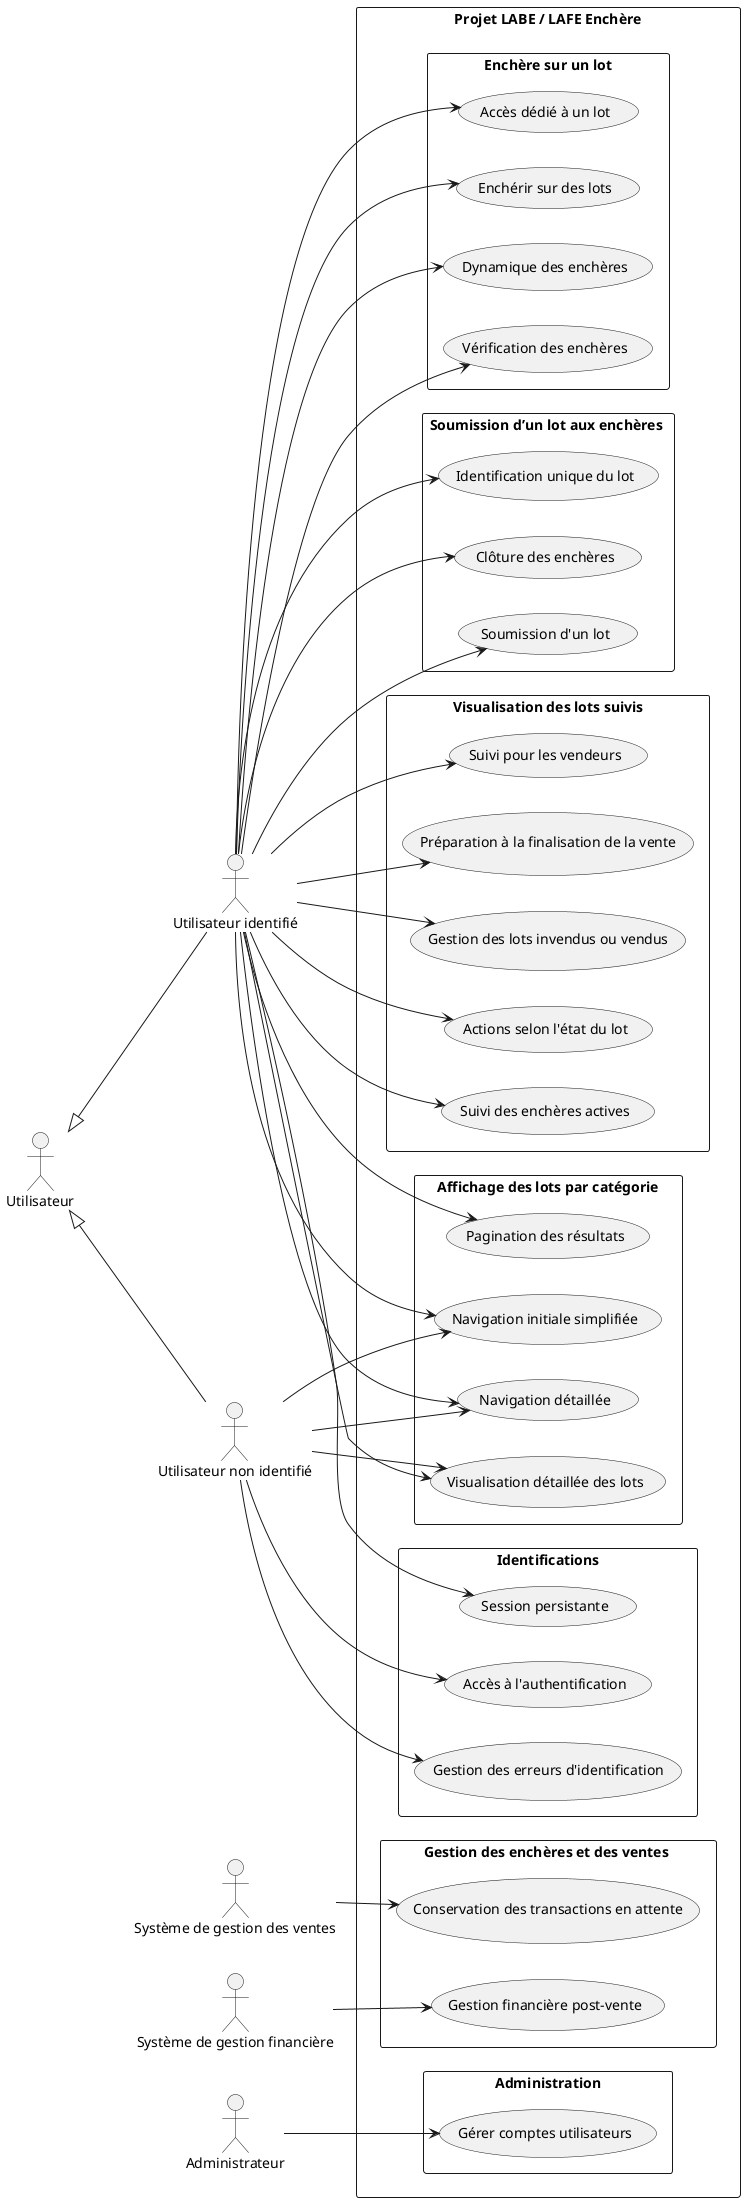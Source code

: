 @startuml
'https://plantuml.com/use-case-diagram

left to right direction
skinparam packageStyle rectangle
actor Utilisateur as U
actor "Utilisateur identifié" as UI
actor "Utilisateur non identifié" as UNI
actor "Système de gestion des ventes" as SystVente
actor "Système de gestion financière" as SystFin
actor Administrateur

rectangle "Projet LABE / LAFE Enchère" {
    rectangle "Affichage des lots par catégorie"{
    (Navigation initiale simplifiée) as (NavInitSimp)
    (Navigation détaillée) as (NavDet)
    (Visualisation détaillée des lots) as (VisuDetLots)
    (Pagination des résultats) as (Pagination)
    }
    rectangle "Identifications"{
    (Accès à l'authentification) as (AccesAuth)
    (Session persistante) as (SessionPersist)
    (Gestion des erreurs d'identification) as (GestErrId)
    }
    rectangle "Enchère sur un lot"{
    (Accès dédié à un lot) as (AccesLot)
    (Enchérir sur des lots) as (EnchLots)
    (Dynamique des enchères) as (DynEnch)
    (Vérification des enchères) as (VerifEnch)
    }
    rectangle "Soumission d’un lot aux enchères "{
    (Soumission d'un lot) as (SubLot)
    (Identification unique du lot) as (IdentUniqLot)
    (Clôture des enchères) as (CloseEnch)
    }
    rectangle "Gestion des enchères et des ventes "{
    (Conservation des transactions en attente) as (ConserveTrans)
    (Gestion financière post-vente) as (GestFinPostVente)
    }
    rectangle "Visualisation des lots suivis"{
    (Suivi des enchères actives) as (SuiviEnchAct)
    (Suivi pour les vendeurs) as (SuiviVend)
    (Préparation à la finalisation de la vente) as (PrepFinVente)
    (Gestion des lots invendus ou vendus) as (GestLotsInvVend)
    (Actions selon l'état du lot) as (ActSelonEtat)
    }
    rectangle "Administration"{
    (Gérer comptes utilisateurs) as (ManageUsers)
    }
}



U <|-- UNI
U <|-- UI

UNI --> (NavInitSimp)
UI --> (NavInitSimp)
UNI --> (NavDet)
UI --> (NavDet)
UNI --> (VisuDetLots)
UI --> (VisuDetLots)
UI --> (Pagination)

UNI --> (AccesAuth)
UI --> (SessionPersist)
UNI --> (GestErrId)

UI --> (AccesLot)
UI --> (EnchLots)
UI --> (DynEnch)
UI --> (VerifEnch)

UI --> (SubLot)
UI --> (IdentUniqLot)
UI --> (CloseEnch)

SystVente --> (ConserveTrans)
SystFin --> (GestFinPostVente)

UI --> (SuiviEnchAct)
UI --> (SuiviVend)
UI --> (PrepFinVente)
UI --> (GestLotsInvVend)
UI --> (ActSelonEtat)

Administrateur --> (ManageUsers)

@enduml
